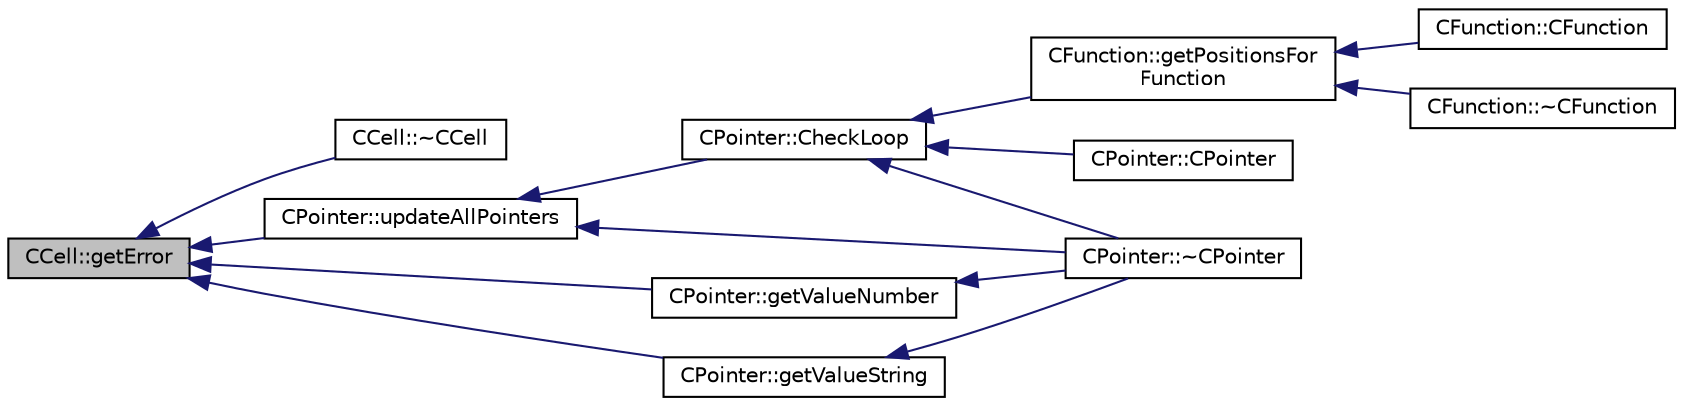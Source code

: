 digraph "CCell::getError"
{
  edge [fontname="Helvetica",fontsize="10",labelfontname="Helvetica",labelfontsize="10"];
  node [fontname="Helvetica",fontsize="10",shape=record];
  rankdir="LR";
  Node1 [label="CCell::getError",height=0.2,width=0.4,color="black", fillcolor="grey75", style="filled", fontcolor="black"];
  Node1 -> Node2 [dir="back",color="midnightblue",fontsize="10",style="solid",fontname="Helvetica"];
  Node2 [label="CCell::~CCell",height=0.2,width=0.4,color="black", fillcolor="white", style="filled",URL="$classCCell.html#a297edd2839a64d14a8ffffb915bbf18c"];
  Node1 -> Node3 [dir="back",color="midnightblue",fontsize="10",style="solid",fontname="Helvetica"];
  Node3 [label="CPointer::updateAllPointers",height=0.2,width=0.4,color="black", fillcolor="white", style="filled",URL="$classCPointer.html#ad0e5c27486980846105a07020dad2ff2"];
  Node3 -> Node4 [dir="back",color="midnightblue",fontsize="10",style="solid",fontname="Helvetica"];
  Node4 [label="CPointer::CheckLoop",height=0.2,width=0.4,color="black", fillcolor="white", style="filled",URL="$classCPointer.html#a840d1c1bb985accb3e5d3bcc51c19aef"];
  Node4 -> Node5 [dir="back",color="midnightblue",fontsize="10",style="solid",fontname="Helvetica"];
  Node5 [label="CFunction::getPositionsFor\lFunction",height=0.2,width=0.4,color="black", fillcolor="white", style="filled",URL="$classCFunction.html#a6221a461183979abcd9c8e64b039e7a1"];
  Node5 -> Node6 [dir="back",color="midnightblue",fontsize="10",style="solid",fontname="Helvetica"];
  Node6 [label="CFunction::CFunction",height=0.2,width=0.4,color="black", fillcolor="white", style="filled",URL="$classCFunction.html#a13a7dfd477b00be3499c1dd1644fc072"];
  Node5 -> Node7 [dir="back",color="midnightblue",fontsize="10",style="solid",fontname="Helvetica"];
  Node7 [label="CFunction::~CFunction",height=0.2,width=0.4,color="black", fillcolor="white", style="filled",URL="$classCFunction.html#a05548ce113bdb82439cc315c58cc93f7"];
  Node4 -> Node8 [dir="back",color="midnightblue",fontsize="10",style="solid",fontname="Helvetica"];
  Node8 [label="CPointer::CPointer",height=0.2,width=0.4,color="black", fillcolor="white", style="filled",URL="$classCPointer.html#a2bde64a7692e2e03e67054d51d0fc94e"];
  Node4 -> Node9 [dir="back",color="midnightblue",fontsize="10",style="solid",fontname="Helvetica"];
  Node9 [label="CPointer::~CPointer",height=0.2,width=0.4,color="black", fillcolor="white", style="filled",URL="$classCPointer.html#a2c78aa0ce894318ae615511b1bec8869"];
  Node3 -> Node9 [dir="back",color="midnightblue",fontsize="10",style="solid",fontname="Helvetica"];
  Node1 -> Node10 [dir="back",color="midnightblue",fontsize="10",style="solid",fontname="Helvetica"];
  Node10 [label="CPointer::getValueNumber",height=0.2,width=0.4,color="black", fillcolor="white", style="filled",URL="$classCPointer.html#a3e3d8164fa50f8b21cc0378d99dedf16"];
  Node10 -> Node9 [dir="back",color="midnightblue",fontsize="10",style="solid",fontname="Helvetica"];
  Node1 -> Node11 [dir="back",color="midnightblue",fontsize="10",style="solid",fontname="Helvetica"];
  Node11 [label="CPointer::getValueString",height=0.2,width=0.4,color="black", fillcolor="white", style="filled",URL="$classCPointer.html#aadbdd19c47d952b7354108fce13af278"];
  Node11 -> Node9 [dir="back",color="midnightblue",fontsize="10",style="solid",fontname="Helvetica"];
}
